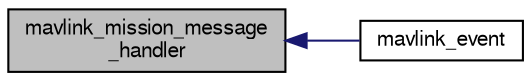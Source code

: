digraph "mavlink_mission_message_handler"
{
  edge [fontname="FreeSans",fontsize="10",labelfontname="FreeSans",labelfontsize="10"];
  node [fontname="FreeSans",fontsize="10",shape=record];
  rankdir="LR";
  Node1 [label="mavlink_mission_message\l_handler",height=0.2,width=0.4,color="black", fillcolor="grey75", style="filled", fontcolor="black"];
  Node1 -> Node2 [dir="back",color="midnightblue",fontsize="10",style="solid",fontname="FreeSans"];
  Node2 [label="mavlink_event",height=0.2,width=0.4,color="black", fillcolor="white", style="filled",URL="$mavlink_8h.html#aca06c0aea877a0d9c57a5e16cee711d7",tooltip="Event MAVLink calls. "];
}

